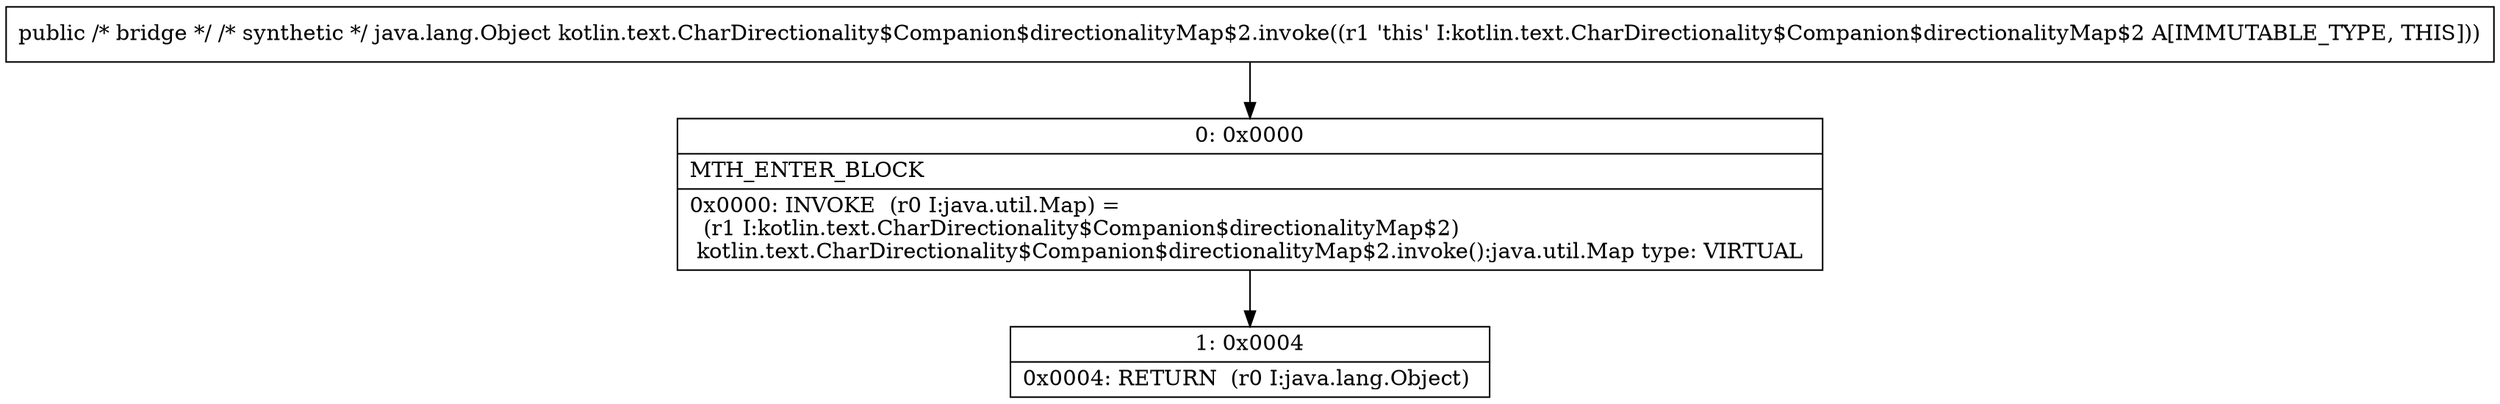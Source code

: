 digraph "CFG forkotlin.text.CharDirectionality$Companion$directionalityMap$2.invoke()Ljava\/lang\/Object;" {
Node_0 [shape=record,label="{0\:\ 0x0000|MTH_ENTER_BLOCK\l|0x0000: INVOKE  (r0 I:java.util.Map) = \l  (r1 I:kotlin.text.CharDirectionality$Companion$directionalityMap$2)\l kotlin.text.CharDirectionality$Companion$directionalityMap$2.invoke():java.util.Map type: VIRTUAL \l}"];
Node_1 [shape=record,label="{1\:\ 0x0004|0x0004: RETURN  (r0 I:java.lang.Object) \l}"];
MethodNode[shape=record,label="{public \/* bridge *\/ \/* synthetic *\/ java.lang.Object kotlin.text.CharDirectionality$Companion$directionalityMap$2.invoke((r1 'this' I:kotlin.text.CharDirectionality$Companion$directionalityMap$2 A[IMMUTABLE_TYPE, THIS])) }"];
MethodNode -> Node_0;
Node_0 -> Node_1;
}


